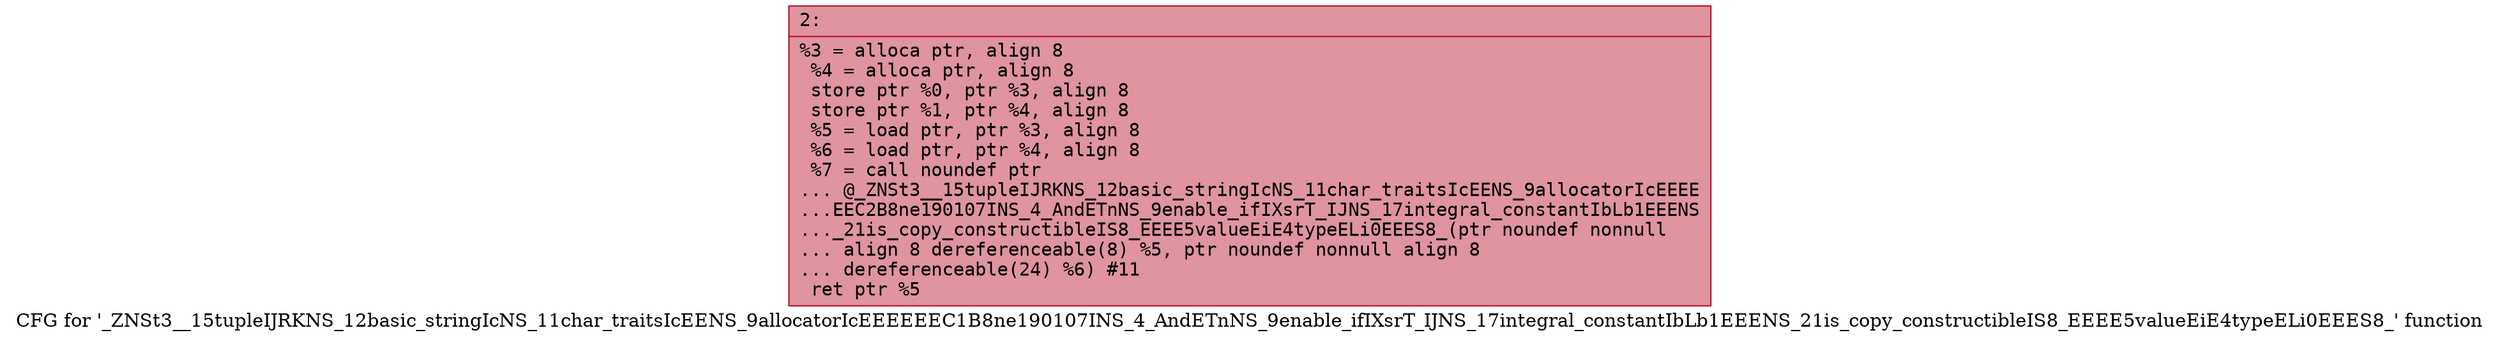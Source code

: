 digraph "CFG for '_ZNSt3__15tupleIJRKNS_12basic_stringIcNS_11char_traitsIcEENS_9allocatorIcEEEEEEC1B8ne190107INS_4_AndETnNS_9enable_ifIXsrT_IJNS_17integral_constantIbLb1EEENS_21is_copy_constructibleIS8_EEEE5valueEiE4typeELi0EEES8_' function" {
	label="CFG for '_ZNSt3__15tupleIJRKNS_12basic_stringIcNS_11char_traitsIcEENS_9allocatorIcEEEEEEC1B8ne190107INS_4_AndETnNS_9enable_ifIXsrT_IJNS_17integral_constantIbLb1EEENS_21is_copy_constructibleIS8_EEEE5valueEiE4typeELi0EEES8_' function";

	Node0x60000139fd40 [shape=record,color="#b70d28ff", style=filled, fillcolor="#b70d2870" fontname="Courier",label="{2:\l|  %3 = alloca ptr, align 8\l  %4 = alloca ptr, align 8\l  store ptr %0, ptr %3, align 8\l  store ptr %1, ptr %4, align 8\l  %5 = load ptr, ptr %3, align 8\l  %6 = load ptr, ptr %4, align 8\l  %7 = call noundef ptr\l... @_ZNSt3__15tupleIJRKNS_12basic_stringIcNS_11char_traitsIcEENS_9allocatorIcEEEE\l...EEC2B8ne190107INS_4_AndETnNS_9enable_ifIXsrT_IJNS_17integral_constantIbLb1EEENS\l..._21is_copy_constructibleIS8_EEEE5valueEiE4typeELi0EEES8_(ptr noundef nonnull\l... align 8 dereferenceable(8) %5, ptr noundef nonnull align 8\l... dereferenceable(24) %6) #11\l  ret ptr %5\l}"];
}
